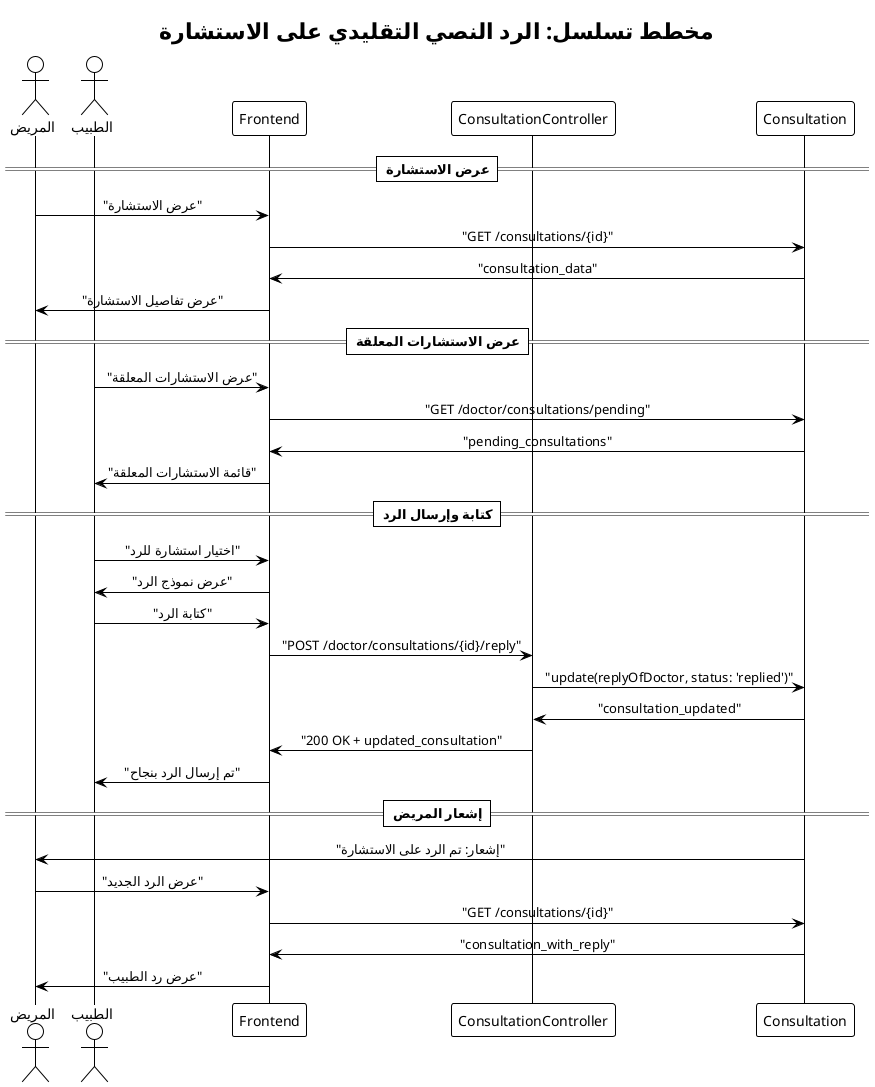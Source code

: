 @startuml "الرد النصي التقليدي على الاستشارة"
!theme plain
skinparam backgroundColor #FFFFFF
skinparam sequenceMessageAlign center
skinparam responseMessageBelowArrow true

title "مخطط تسلسل: الرد النصي التقليدي على الاستشارة"

actor "المريض" as Patient
actor "الطبيب" as Doctor
participant "Frontend" as Frontend
participant "ConsultationController" as ConsultationCtrl
participant "Consultation" as Consultation

== عرض الاستشارة ==

Patient -> Frontend: "عرض الاستشارة"
Frontend -> Consultation: "GET /consultations/{id}"
Consultation -> Frontend: "consultation_data"
Frontend -> Patient: "عرض تفاصيل الاستشارة"

== عرض الاستشارات المعلقة ==

Doctor -> Frontend: "عرض الاستشارات المعلقة"
Frontend -> Consultation: "GET /doctor/consultations/pending"
Consultation -> Frontend: "pending_consultations"
Frontend -> Doctor: "قائمة الاستشارات المعلقة"

== كتابة وإرسال الرد ==

Doctor -> Frontend: "اختيار استشارة للرد"
Frontend -> Doctor: "عرض نموذج الرد"
Doctor -> Frontend: "كتابة الرد"
Frontend -> ConsultationCtrl: "POST /doctor/consultations/{id}/reply"
ConsultationCtrl -> Consultation: "update(replyOfDoctor, status: 'replied')"
Consultation -> ConsultationCtrl: "consultation_updated"
ConsultationCtrl -> Frontend: "200 OK + updated_consultation"
Frontend -> Doctor: "تم إرسال الرد بنجاح"

== إشعار المريض ==

Consultation -> Patient: "إشعار: تم الرد على الاستشارة"
Patient -> Frontend: "عرض الرد الجديد"
Frontend -> Consultation: "GET /consultations/{id}"
Consultation -> Frontend: "consultation_with_reply"
Frontend -> Patient: "عرض رد الطبيب"

@enduml
